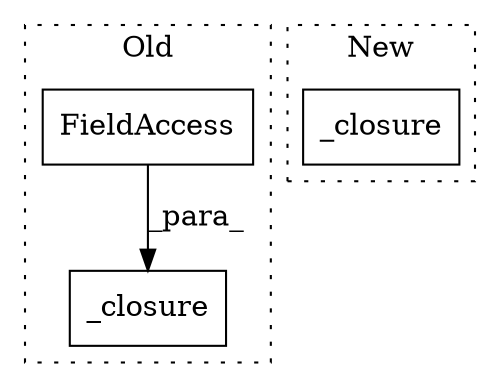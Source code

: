 digraph G {
subgraph cluster0 {
1 [label="_closure" a="32" s="5063,5082" l="9,1" shape="box"];
3 [label="FieldAccess" a="22" s="5072" l="10" shape="box"];
label = "Old";
style="dotted";
}
subgraph cluster1 {
2 [label="_closure" a="32" s="5781,5800" l="9,1" shape="box"];
label = "New";
style="dotted";
}
3 -> 1 [label="_para_"];
}